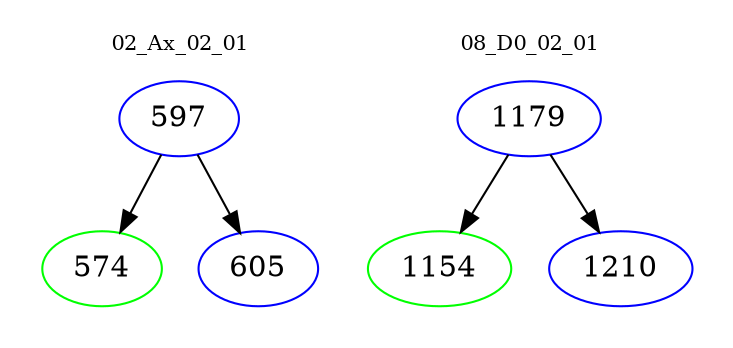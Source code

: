 digraph{
subgraph cluster_0 {
color = white
label = "02_Ax_02_01";
fontsize=10;
T0_597 [label="597", color="blue"]
T0_597 -> T0_574 [color="black"]
T0_574 [label="574", color="green"]
T0_597 -> T0_605 [color="black"]
T0_605 [label="605", color="blue"]
}
subgraph cluster_1 {
color = white
label = "08_D0_02_01";
fontsize=10;
T1_1179 [label="1179", color="blue"]
T1_1179 -> T1_1154 [color="black"]
T1_1154 [label="1154", color="green"]
T1_1179 -> T1_1210 [color="black"]
T1_1210 [label="1210", color="blue"]
}
}
